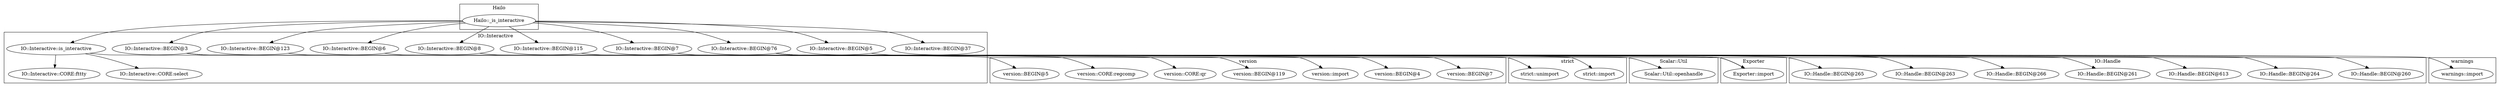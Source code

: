 digraph {
graph [overlap=false]
subgraph cluster_warnings {
	label="warnings";
	"warnings::import";
}
subgraph cluster_strict {
	label="strict";
	"strict::import";
	"strict::unimport";
}
subgraph cluster_IO_Handle {
	label="IO::Handle";
	"IO::Handle::BEGIN@260";
	"IO::Handle::BEGIN@264";
	"IO::Handle::BEGIN@613";
	"IO::Handle::BEGIN@261";
	"IO::Handle::BEGIN@266";
	"IO::Handle::BEGIN@263";
	"IO::Handle::BEGIN@265";
}
subgraph cluster_version {
	label="version";
	"version::BEGIN@7";
	"version::BEGIN@4";
	"version::import";
	"version::BEGIN@119";
	"version::CORE:qr";
	"version::CORE:regcomp";
	"version::BEGIN@5";
}
subgraph cluster_Exporter {
	label="Exporter";
	"Exporter::import";
}
subgraph cluster_IO_Interactive {
	label="IO::Interactive";
	"IO::Interactive::BEGIN@37";
	"IO::Interactive::BEGIN@3";
	"IO::Interactive::BEGIN@6";
	"IO::Interactive::is_interactive";
	"IO::Interactive::BEGIN@115";
	"IO::Interactive::BEGIN@8";
	"IO::Interactive::CORE:fttty";
	"IO::Interactive::BEGIN@7";
	"IO::Interactive::BEGIN@76";
	"IO::Interactive::CORE:select";
	"IO::Interactive::BEGIN@5";
	"IO::Interactive::BEGIN@123";
}
subgraph cluster_Hailo {
	label="Hailo";
	"Hailo::_is_interactive";
}
subgraph cluster_Scalar_Util {
	label="Scalar::Util";
	"Scalar::Util::openhandle";
}
"Hailo::_is_interactive" -> "IO::Interactive::BEGIN@8";
"IO::Interactive::BEGIN@76" -> "IO::Handle::BEGIN@266";
"IO::Interactive::is_interactive" -> "IO::Interactive::CORE:fttty";
"IO::Interactive::BEGIN@8" -> "Exporter::import";
"IO::Interactive::BEGIN@115" -> "Exporter::import";
"IO::Interactive::BEGIN@76" -> "Exporter::import";
"IO::Interactive::BEGIN@7" -> "Exporter::import";
"IO::Interactive::BEGIN@3" -> "version::BEGIN@5";
"IO::Interactive::BEGIN@3" -> "version::BEGIN@119";
"Hailo::_is_interactive" -> "IO::Interactive::BEGIN@76";
"IO::Interactive::is_interactive" -> "IO::Interactive::CORE:select";
"Hailo::_is_interactive" -> "IO::Interactive::BEGIN@6";
"IO::Interactive::BEGIN@3" -> "version::CORE:regcomp";
"IO::Interactive::BEGIN@76" -> "IO::Handle::BEGIN@260";
"IO::Interactive::BEGIN@76" -> "IO::Handle::BEGIN@261";
"Hailo::_is_interactive" -> "IO::Interactive::BEGIN@5";
"Hailo::_is_interactive" -> "IO::Interactive::BEGIN@7";
"Hailo::_is_interactive" -> "IO::Interactive::BEGIN@123";
"IO::Interactive::BEGIN@3" -> "version::BEGIN@7";
"Hailo::_is_interactive" -> "IO::Interactive::BEGIN@3";
"IO::Interactive::BEGIN@3" -> "version::import";
"IO::Interactive::BEGIN@3" -> "version::BEGIN@4";
"IO::Interactive::is_interactive" -> "Scalar::Util::openhandle";
"IO::Interactive::BEGIN@76" -> "IO::Handle::BEGIN@265";
"IO::Interactive::BEGIN@123" -> "strict::unimport";
"Hailo::_is_interactive" -> "IO::Interactive::BEGIN@115";
"Hailo::_is_interactive" -> "IO::Interactive::is_interactive";
"IO::Interactive::BEGIN@76" -> "IO::Handle::BEGIN@263";
"IO::Interactive::BEGIN@5" -> "warnings::import";
"IO::Interactive::BEGIN@3" -> "version::CORE:qr";
"IO::Interactive::BEGIN@76" -> "IO::Handle::BEGIN@613";
"IO::Interactive::BEGIN@76" -> "IO::Handle::BEGIN@264";
"Hailo::_is_interactive" -> "IO::Interactive::BEGIN@37";
"IO::Interactive::BEGIN@6" -> "strict::import";
}
